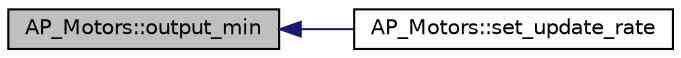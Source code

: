 digraph "AP_Motors::output_min"
{
 // INTERACTIVE_SVG=YES
  edge [fontname="Helvetica",fontsize="10",labelfontname="Helvetica",labelfontsize="10"];
  node [fontname="Helvetica",fontsize="10",shape=record];
  rankdir="LR";
  Node1 [label="AP_Motors::output_min",height=0.2,width=0.4,color="black", fillcolor="grey75", style="filled", fontcolor="black"];
  Node1 -> Node2 [dir="back",color="midnightblue",fontsize="10",style="solid",fontname="Helvetica"];
  Node2 [label="AP_Motors::set_update_rate",height=0.2,width=0.4,color="black", fillcolor="white", style="filled",URL="$classAP__Motors.html#abfb9df67b34a07be13a9738a490d5d25"];
}
